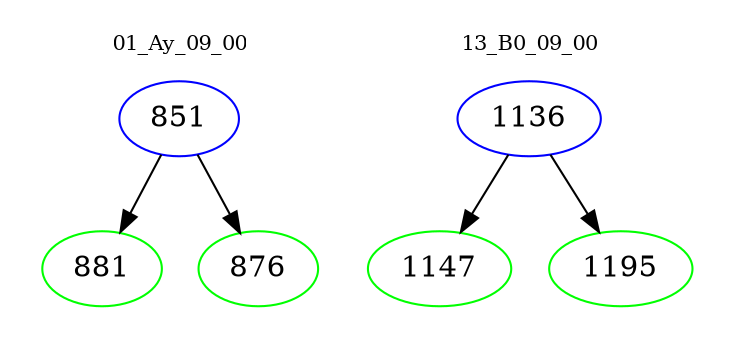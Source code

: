 digraph{
subgraph cluster_0 {
color = white
label = "01_Ay_09_00";
fontsize=10;
T0_851 [label="851", color="blue"]
T0_851 -> T0_881 [color="black"]
T0_881 [label="881", color="green"]
T0_851 -> T0_876 [color="black"]
T0_876 [label="876", color="green"]
}
subgraph cluster_1 {
color = white
label = "13_B0_09_00";
fontsize=10;
T1_1136 [label="1136", color="blue"]
T1_1136 -> T1_1147 [color="black"]
T1_1147 [label="1147", color="green"]
T1_1136 -> T1_1195 [color="black"]
T1_1195 [label="1195", color="green"]
}
}

